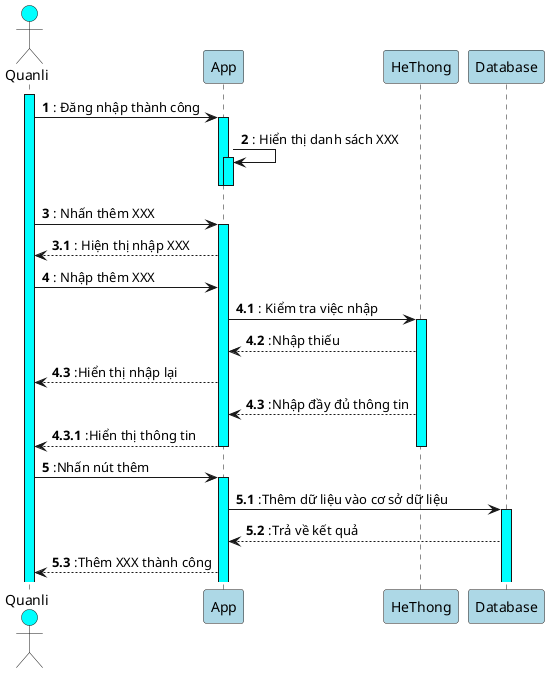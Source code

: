 @startuml
'https://plantuml.com/sequence-diagram

autonumber


actor Quanli #cyan
participant App #lightblue
participant HeThong #lightblue
participant Database #lightblue
activate Quanli #cyan
Quanli -> App : : Đăng nhập thành công
activate App #cyan

App -> App: : Hiển thị danh sách XXX
activate App #cyan
deactivate App
deactivate


 Quanli->App: : Nhấn thêm XXX
activate App #cyan
autonumber 3.1
App-->Quanli: : Hiện thị nhập XXX

autonumber 4
Quanli -> App: : Nhập thêm XXX
autonumber 4.1

App -> HeThong: : Kiểm tra việc nhập
activate HeThong #cyan
HeThong-->App: :Nhập thiếu
App-->Quanli: :Hiển thị nhập lại
autonumber 4.3
HeThong-->App: :Nhập đầy đủ thông tin

autonumber 4.3.1
App-->Quanli: :Hiển thị thông tin
deactivate App
deactivate HeThong
autonumber 5
Quanli->App: :Nhấn nút thêm
activate App #cyan
autonumber 5.1
App->Database: :Thêm dữ liệu vào cơ sở dữ liệu
activate Database #cyan
Database-->App: :Trả về kết quả

App-->Quanli: :Thêm XXX thành công



@enduml